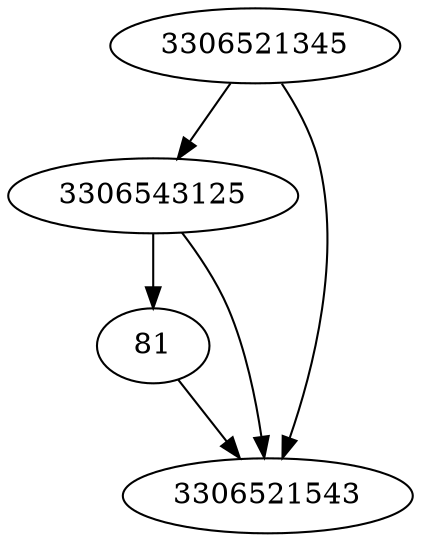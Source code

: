 strict digraph  {
81;
3306543125;
3306521345;
3306521543;
81 -> 3306521543;
3306543125 -> 81;
3306543125 -> 3306521543;
3306521345 -> 3306543125;
3306521345 -> 3306521543;
}
